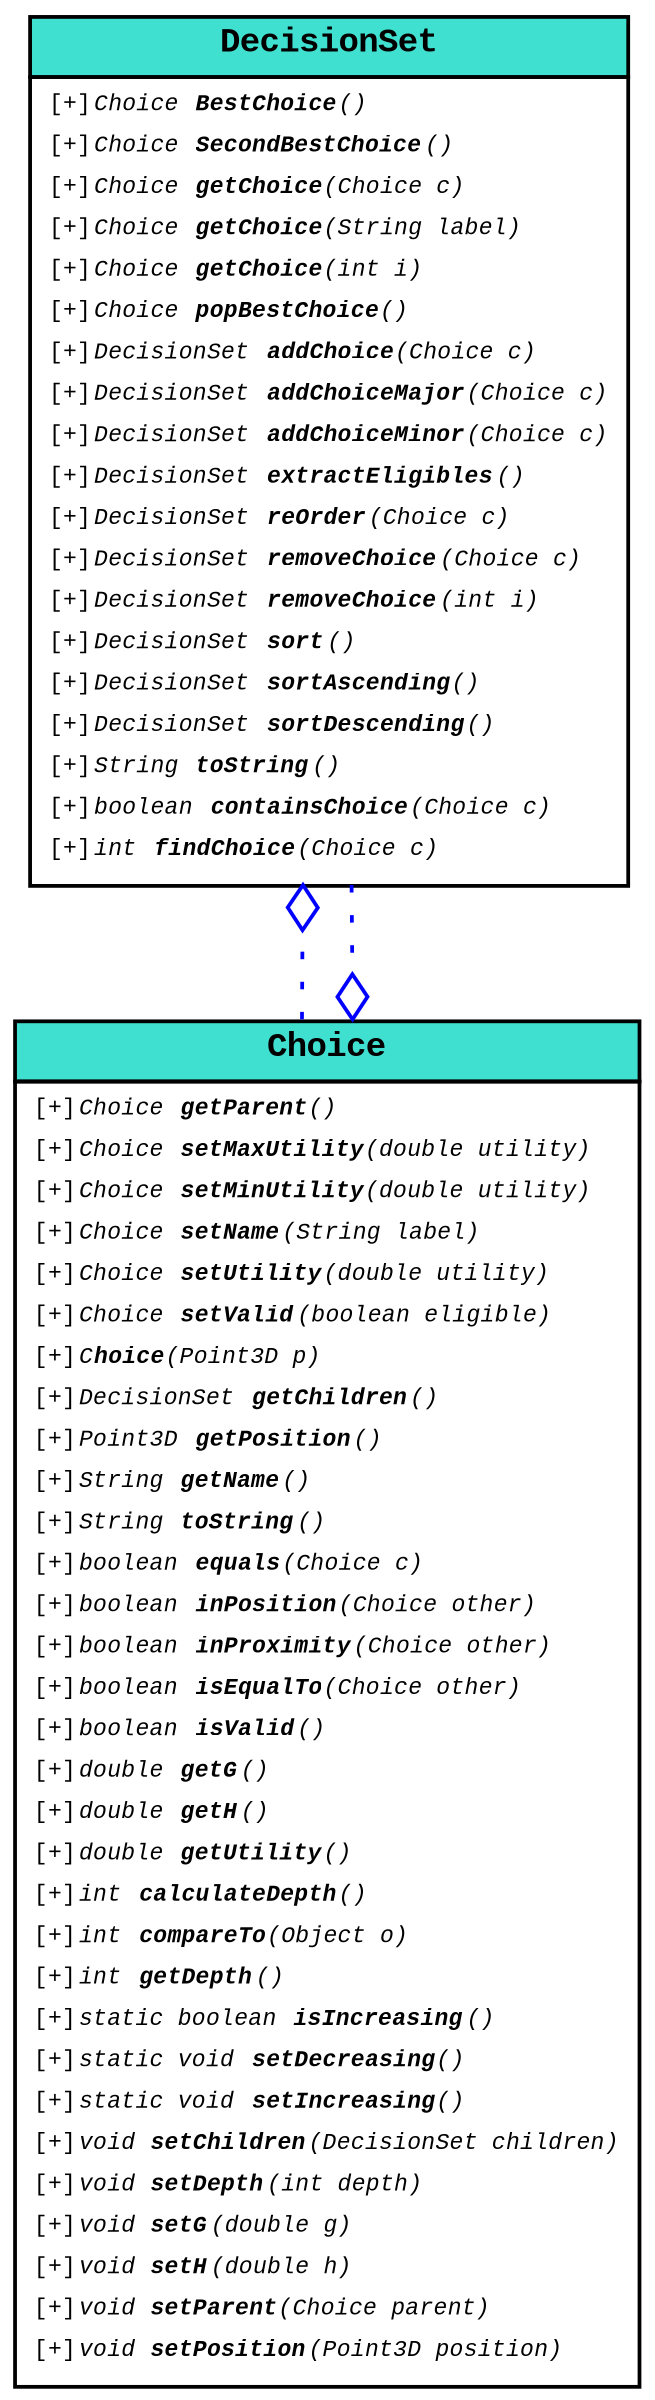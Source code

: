 digraph graphname {
     rankdir="BT"
dpi=600
 size="11,16!";
 margin=0;
Choice Choice [shape=plain, label=<<table border="0" cellborder="1" cellspacing="0"><tr><td bgcolor="Turquoise"><FONT face="Courier New" POINT-SIZE="9"><b>Choice</b></FONT></td></tr>
<tr><td><table border="0" cellborder="0" cellspacing="0"><tr><td align="left"><FONT face="Courier New" POINT-SIZE= "6">[+]<i>Choice <b>getParent</b>()</i></FONT></td></tr>
<tr><td align="left"><FONT face="Courier New" POINT-SIZE= "6">[+]<i>Choice <b>setMaxUtility</b>(double utility)</i></FONT></td></tr>
<tr><td align="left"><FONT face="Courier New" POINT-SIZE= "6">[+]<i>Choice <b>setMinUtility</b>(double utility)</i></FONT></td></tr>
<tr><td align="left"><FONT face="Courier New" POINT-SIZE= "6">[+]<i>Choice <b>setName</b>(String label)</i></FONT></td></tr>
<tr><td align="left"><FONT face="Courier New" POINT-SIZE= "6">[+]<i>Choice <b>setUtility</b>(double utility)</i></FONT></td></tr>
<tr><td align="left"><FONT face="Courier New" POINT-SIZE= "6">[+]<i>Choice <b>setValid</b>(boolean eligible)</i></FONT></td></tr>
<tr><td align="left"><FONT face="Courier New" POINT-SIZE= "6">[+]<i>C<b>hoice</b>(Point3D p)</i></FONT></td></tr>
<tr><td align="left"><FONT face="Courier New" POINT-SIZE= "6">[+]<i>DecisionSet <b>getChildren</b>()</i></FONT></td></tr>
<tr><td align="left"><FONT face="Courier New" POINT-SIZE= "6">[+]<i>Point3D <b>getPosition</b>()</i></FONT></td></tr>
<tr><td align="left"><FONT face="Courier New" POINT-SIZE= "6">[+]<i>String <b>getName</b>()</i></FONT></td></tr>
<tr><td align="left"><FONT face="Courier New" POINT-SIZE= "6">[+]<i>String <b>toString</b>()</i></FONT></td></tr>
<tr><td align="left"><FONT face="Courier New" POINT-SIZE= "6">[+]<i>boolean <b>equals</b>(Choice c)</i></FONT></td></tr>
<tr><td align="left"><FONT face="Courier New" POINT-SIZE= "6">[+]<i>boolean <b>inPosition</b>(Choice other)</i></FONT></td></tr>
<tr><td align="left"><FONT face="Courier New" POINT-SIZE= "6">[+]<i>boolean <b>inProximity</b>(Choice other)</i></FONT></td></tr>
<tr><td align="left"><FONT face="Courier New" POINT-SIZE= "6">[+]<i>boolean <b>isEqualTo</b>(Choice other)</i></FONT></td></tr>
<tr><td align="left"><FONT face="Courier New" POINT-SIZE= "6">[+]<i>boolean <b>isValid</b>()</i></FONT></td></tr>
<tr><td align="left"><FONT face="Courier New" POINT-SIZE= "6">[+]<i>double <b>getG</b>()</i></FONT></td></tr>
<tr><td align="left"><FONT face="Courier New" POINT-SIZE= "6">[+]<i>double <b>getH</b>()</i></FONT></td></tr>
<tr><td align="left"><FONT face="Courier New" POINT-SIZE= "6">[+]<i>double <b>getUtility</b>()</i></FONT></td></tr>
<tr><td align="left"><FONT face="Courier New" POINT-SIZE= "6">[+]<i>int <b>calculateDepth</b>()</i></FONT></td></tr>
<tr><td align="left"><FONT face="Courier New" POINT-SIZE= "6">[+]<i>int <b>compareTo</b>(Object o)</i></FONT></td></tr>
<tr><td align="left"><FONT face="Courier New" POINT-SIZE= "6">[+]<i>int <b>getDepth</b>()</i></FONT></td></tr>
<tr><td align="left"><FONT face="Courier New" POINT-SIZE= "6">[+]<i>static boolean <b>isIncreasing</b>()</i></FONT></td></tr>
<tr><td align="left"><FONT face="Courier New" POINT-SIZE= "6">[+]<i>static void <b>setDecreasing</b>()</i></FONT></td></tr>
<tr><td align="left"><FONT face="Courier New" POINT-SIZE= "6">[+]<i>static void <b>setIncreasing</b>()</i></FONT></td></tr>
<tr><td align="left"><FONT face="Courier New" POINT-SIZE= "6">[+]<i>void <b>setChildren</b>(DecisionSet children)</i></FONT></td></tr>
<tr><td align="left"><FONT face="Courier New" POINT-SIZE= "6">[+]<i>void <b>setDepth</b>(int depth)</i></FONT></td></tr>
<tr><td align="left"><FONT face="Courier New" POINT-SIZE= "6">[+]<i>void <b>setG</b>(double g)</i></FONT></td></tr>
<tr><td align="left"><FONT face="Courier New" POINT-SIZE= "6">[+]<i>void <b>setH</b>(double h)</i></FONT></td></tr>
<tr><td align="left"><FONT face="Courier New" POINT-SIZE= "6">[+]<i>void <b>setParent</b>(Choice parent)</i></FONT></td></tr>
<tr><td align="left"><FONT face="Courier New" POINT-SIZE= "6">[+]<i>void <b>setPosition</b>(Point3D position)</i></FONT></td></tr>
</table></td></tr>
</table>>]
DecisionSet DecisionSet [shape=plain, label=<<table border="0" cellborder="1" cellspacing="0"><tr><td bgcolor="Turquoise"><FONT face="Courier New" POINT-SIZE="9"><b>DecisionSet</b></FONT></td></tr>
<tr><td><table border="0" cellborder="0" cellspacing="0"><tr><td align="left"><FONT face="Courier New" POINT-SIZE= "6">[+]<i>Choice <b>BestChoice</b>()</i></FONT></td></tr>
<tr><td align="left"><FONT face="Courier New" POINT-SIZE= "6">[+]<i>Choice <b>SecondBestChoice</b>()</i></FONT></td></tr>
<tr><td align="left"><FONT face="Courier New" POINT-SIZE= "6">[+]<i>Choice <b>getChoice</b>(Choice c)</i></FONT></td></tr>
<tr><td align="left"><FONT face="Courier New" POINT-SIZE= "6">[+]<i>Choice <b>getChoice</b>(String label)</i></FONT></td></tr>
<tr><td align="left"><FONT face="Courier New" POINT-SIZE= "6">[+]<i>Choice <b>getChoice</b>(int i)</i></FONT></td></tr>
<tr><td align="left"><FONT face="Courier New" POINT-SIZE= "6">[+]<i>Choice <b>popBestChoice</b>()</i></FONT></td></tr>
<tr><td align="left"><FONT face="Courier New" POINT-SIZE= "6">[+]<i>DecisionSet <b>addChoice</b>(Choice c)</i></FONT></td></tr>
<tr><td align="left"><FONT face="Courier New" POINT-SIZE= "6">[+]<i>DecisionSet <b>addChoiceMajor</b>(Choice c)</i></FONT></td></tr>
<tr><td align="left"><FONT face="Courier New" POINT-SIZE= "6">[+]<i>DecisionSet <b>addChoiceMinor</b>(Choice c)</i></FONT></td></tr>
<tr><td align="left"><FONT face="Courier New" POINT-SIZE= "6">[+]<i>DecisionSet <b>extractEligibles</b>()</i></FONT></td></tr>
<tr><td align="left"><FONT face="Courier New" POINT-SIZE= "6">[+]<i>DecisionSet <b>reOrder</b>(Choice c)</i></FONT></td></tr>
<tr><td align="left"><FONT face="Courier New" POINT-SIZE= "6">[+]<i>DecisionSet <b>removeChoice</b>(Choice c)</i></FONT></td></tr>
<tr><td align="left"><FONT face="Courier New" POINT-SIZE= "6">[+]<i>DecisionSet <b>removeChoice</b>(int i)</i></FONT></td></tr>
<tr><td align="left"><FONT face="Courier New" POINT-SIZE= "6">[+]<i>DecisionSet <b>sort</b>()</i></FONT></td></tr>
<tr><td align="left"><FONT face="Courier New" POINT-SIZE= "6">[+]<i>DecisionSet <b>sortAscending</b>()</i></FONT></td></tr>
<tr><td align="left"><FONT face="Courier New" POINT-SIZE= "6">[+]<i>DecisionSet <b>sortDescending</b>()</i></FONT></td></tr>
<tr><td align="left"><FONT face="Courier New" POINT-SIZE= "6">[+]<i>String <b>toString</b>()</i></FONT></td></tr>
<tr><td align="left"><FONT face="Courier New" POINT-SIZE= "6">[+]<i>boolean <b>containsChoice</b>(Choice c)</i></FONT></td></tr>
<tr><td align="left"><FONT face="Courier New" POINT-SIZE= "6">[+]<i>int <b>findChoice</b>(Choice c)</i></FONT></td></tr>
</table></td></tr>
</table>>]
DecisionSet -> Choice [style=dotted,arrowhead=odiamond, penwidth=1,color=blue]
Choice -> DecisionSet [style=dotted,arrowhead=odiamond, penwidth=1,color=blue]
}
